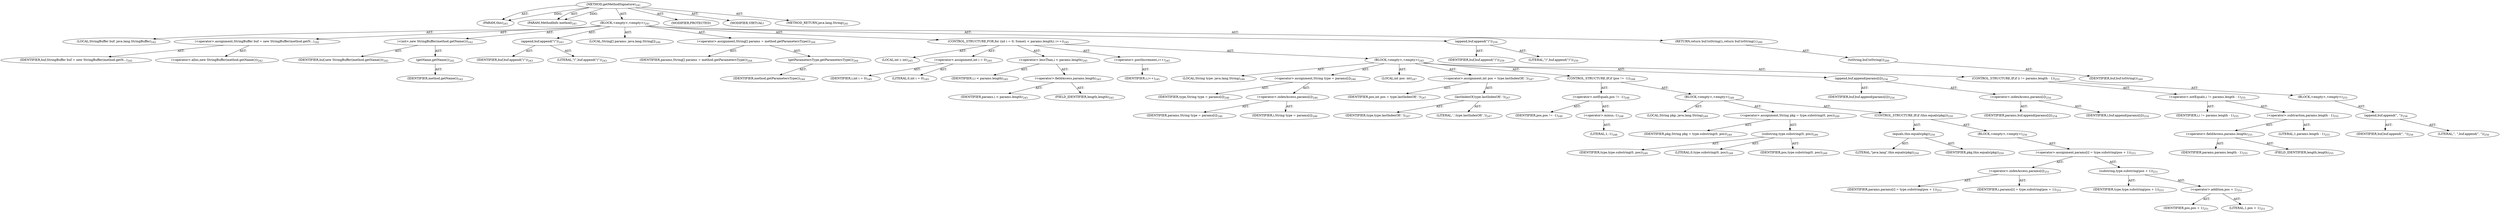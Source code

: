 digraph "getMethodSignature" {  
"111669149702" [label = <(METHOD,getMethodSignature)<SUB>241</SUB>> ]
"115964117009" [label = <(PARAM,this)<SUB>241</SUB>> ]
"115964117010" [label = <(PARAM,MethodInfo method)<SUB>241</SUB>> ]
"25769803797" [label = <(BLOCK,&lt;empty&gt;,&lt;empty&gt;)<SUB>241</SUB>> ]
"94489280541" [label = <(LOCAL,StringBuffer buf: java.lang.StringBuffer)<SUB>242</SUB>> ]
"30064771261" [label = <(&lt;operator&gt;.assignment,StringBuffer buf = new StringBuffer(method.getN...)<SUB>242</SUB>> ]
"68719476907" [label = <(IDENTIFIER,buf,StringBuffer buf = new StringBuffer(method.getN...)<SUB>242</SUB>> ]
"30064771262" [label = <(&lt;operator&gt;.alloc,new StringBuffer(method.getName()))<SUB>242</SUB>> ]
"30064771263" [label = <(&lt;init&gt;,new StringBuffer(method.getName()))<SUB>242</SUB>> ]
"68719476908" [label = <(IDENTIFIER,buf,new StringBuffer(method.getName()))<SUB>242</SUB>> ]
"30064771264" [label = <(getName,getName())<SUB>242</SUB>> ]
"68719476909" [label = <(IDENTIFIER,method,getName())<SUB>242</SUB>> ]
"30064771265" [label = <(append,buf.append(&quot;(&quot;))<SUB>243</SUB>> ]
"68719476910" [label = <(IDENTIFIER,buf,buf.append(&quot;(&quot;))<SUB>243</SUB>> ]
"90194313258" [label = <(LITERAL,&quot;(&quot;,buf.append(&quot;(&quot;))<SUB>243</SUB>> ]
"94489280542" [label = <(LOCAL,String[] params: java.lang.String[])<SUB>244</SUB>> ]
"30064771266" [label = <(&lt;operator&gt;.assignment,String[] params = method.getParametersType())<SUB>244</SUB>> ]
"68719476911" [label = <(IDENTIFIER,params,String[] params = method.getParametersType())<SUB>244</SUB>> ]
"30064771267" [label = <(getParametersType,getParametersType())<SUB>244</SUB>> ]
"68719476912" [label = <(IDENTIFIER,method,getParametersType())<SUB>244</SUB>> ]
"47244640270" [label = <(CONTROL_STRUCTURE,FOR,for (int i = 0; Some(i &lt; params.length); i++))<SUB>245</SUB>> ]
"94489280543" [label = <(LOCAL,int i: int)<SUB>245</SUB>> ]
"30064771268" [label = <(&lt;operator&gt;.assignment,int i = 0)<SUB>245</SUB>> ]
"68719476913" [label = <(IDENTIFIER,i,int i = 0)<SUB>245</SUB>> ]
"90194313259" [label = <(LITERAL,0,int i = 0)<SUB>245</SUB>> ]
"30064771269" [label = <(&lt;operator&gt;.lessThan,i &lt; params.length)<SUB>245</SUB>> ]
"68719476914" [label = <(IDENTIFIER,i,i &lt; params.length)<SUB>245</SUB>> ]
"30064771270" [label = <(&lt;operator&gt;.fieldAccess,params.length)<SUB>245</SUB>> ]
"68719476915" [label = <(IDENTIFIER,params,i &lt; params.length)<SUB>245</SUB>> ]
"55834574875" [label = <(FIELD_IDENTIFIER,length,length)<SUB>245</SUB>> ]
"30064771271" [label = <(&lt;operator&gt;.postIncrement,i++)<SUB>245</SUB>> ]
"68719476916" [label = <(IDENTIFIER,i,i++)<SUB>245</SUB>> ]
"25769803798" [label = <(BLOCK,&lt;empty&gt;,&lt;empty&gt;)<SUB>245</SUB>> ]
"94489280544" [label = <(LOCAL,String type: java.lang.String)<SUB>246</SUB>> ]
"30064771272" [label = <(&lt;operator&gt;.assignment,String type = params[i])<SUB>246</SUB>> ]
"68719476917" [label = <(IDENTIFIER,type,String type = params[i])<SUB>246</SUB>> ]
"30064771273" [label = <(&lt;operator&gt;.indexAccess,params[i])<SUB>246</SUB>> ]
"68719476918" [label = <(IDENTIFIER,params,String type = params[i])<SUB>246</SUB>> ]
"68719476919" [label = <(IDENTIFIER,i,String type = params[i])<SUB>246</SUB>> ]
"94489280545" [label = <(LOCAL,int pos: int)<SUB>247</SUB>> ]
"30064771274" [label = <(&lt;operator&gt;.assignment,int pos = type.lastIndexOf('.'))<SUB>247</SUB>> ]
"68719476920" [label = <(IDENTIFIER,pos,int pos = type.lastIndexOf('.'))<SUB>247</SUB>> ]
"30064771275" [label = <(lastIndexOf,type.lastIndexOf('.'))<SUB>247</SUB>> ]
"68719476921" [label = <(IDENTIFIER,type,type.lastIndexOf('.'))<SUB>247</SUB>> ]
"90194313260" [label = <(LITERAL,'.',type.lastIndexOf('.'))<SUB>247</SUB>> ]
"47244640271" [label = <(CONTROL_STRUCTURE,IF,if (pos != -1))<SUB>248</SUB>> ]
"30064771276" [label = <(&lt;operator&gt;.notEquals,pos != -1)<SUB>248</SUB>> ]
"68719476922" [label = <(IDENTIFIER,pos,pos != -1)<SUB>248</SUB>> ]
"30064771277" [label = <(&lt;operator&gt;.minus,-1)<SUB>248</SUB>> ]
"90194313261" [label = <(LITERAL,1,-1)<SUB>248</SUB>> ]
"25769803799" [label = <(BLOCK,&lt;empty&gt;,&lt;empty&gt;)<SUB>248</SUB>> ]
"94489280546" [label = <(LOCAL,String pkg: java.lang.String)<SUB>249</SUB>> ]
"30064771278" [label = <(&lt;operator&gt;.assignment,String pkg = type.substring(0, pos))<SUB>249</SUB>> ]
"68719476923" [label = <(IDENTIFIER,pkg,String pkg = type.substring(0, pos))<SUB>249</SUB>> ]
"30064771279" [label = <(substring,type.substring(0, pos))<SUB>249</SUB>> ]
"68719476924" [label = <(IDENTIFIER,type,type.substring(0, pos))<SUB>249</SUB>> ]
"90194313262" [label = <(LITERAL,0,type.substring(0, pos))<SUB>249</SUB>> ]
"68719476925" [label = <(IDENTIFIER,pos,type.substring(0, pos))<SUB>249</SUB>> ]
"47244640272" [label = <(CONTROL_STRUCTURE,IF,if (this.equals(pkg)))<SUB>250</SUB>> ]
"30064771280" [label = <(equals,this.equals(pkg))<SUB>250</SUB>> ]
"90194313263" [label = <(LITERAL,&quot;java.lang&quot;,this.equals(pkg))<SUB>250</SUB>> ]
"68719476926" [label = <(IDENTIFIER,pkg,this.equals(pkg))<SUB>250</SUB>> ]
"25769803800" [label = <(BLOCK,&lt;empty&gt;,&lt;empty&gt;)<SUB>250</SUB>> ]
"30064771281" [label = <(&lt;operator&gt;.assignment,params[i] = type.substring(pos + 1))<SUB>251</SUB>> ]
"30064771282" [label = <(&lt;operator&gt;.indexAccess,params[i])<SUB>251</SUB>> ]
"68719476927" [label = <(IDENTIFIER,params,params[i] = type.substring(pos + 1))<SUB>251</SUB>> ]
"68719476928" [label = <(IDENTIFIER,i,params[i] = type.substring(pos + 1))<SUB>251</SUB>> ]
"30064771283" [label = <(substring,type.substring(pos + 1))<SUB>251</SUB>> ]
"68719476929" [label = <(IDENTIFIER,type,type.substring(pos + 1))<SUB>251</SUB>> ]
"30064771284" [label = <(&lt;operator&gt;.addition,pos + 1)<SUB>251</SUB>> ]
"68719476930" [label = <(IDENTIFIER,pos,pos + 1)<SUB>251</SUB>> ]
"90194313264" [label = <(LITERAL,1,pos + 1)<SUB>251</SUB>> ]
"30064771285" [label = <(append,buf.append(params[i]))<SUB>254</SUB>> ]
"68719476931" [label = <(IDENTIFIER,buf,buf.append(params[i]))<SUB>254</SUB>> ]
"30064771286" [label = <(&lt;operator&gt;.indexAccess,params[i])<SUB>254</SUB>> ]
"68719476932" [label = <(IDENTIFIER,params,buf.append(params[i]))<SUB>254</SUB>> ]
"68719476933" [label = <(IDENTIFIER,i,buf.append(params[i]))<SUB>254</SUB>> ]
"47244640273" [label = <(CONTROL_STRUCTURE,IF,if (i != params.length - 1))<SUB>255</SUB>> ]
"30064771287" [label = <(&lt;operator&gt;.notEquals,i != params.length - 1)<SUB>255</SUB>> ]
"68719476934" [label = <(IDENTIFIER,i,i != params.length - 1)<SUB>255</SUB>> ]
"30064771288" [label = <(&lt;operator&gt;.subtraction,params.length - 1)<SUB>255</SUB>> ]
"30064771289" [label = <(&lt;operator&gt;.fieldAccess,params.length)<SUB>255</SUB>> ]
"68719476935" [label = <(IDENTIFIER,params,params.length - 1)<SUB>255</SUB>> ]
"55834574876" [label = <(FIELD_IDENTIFIER,length,length)<SUB>255</SUB>> ]
"90194313265" [label = <(LITERAL,1,params.length - 1)<SUB>255</SUB>> ]
"25769803801" [label = <(BLOCK,&lt;empty&gt;,&lt;empty&gt;)<SUB>255</SUB>> ]
"30064771290" [label = <(append,buf.append(&quot;, &quot;))<SUB>256</SUB>> ]
"68719476936" [label = <(IDENTIFIER,buf,buf.append(&quot;, &quot;))<SUB>256</SUB>> ]
"90194313266" [label = <(LITERAL,&quot;, &quot;,buf.append(&quot;, &quot;))<SUB>256</SUB>> ]
"30064771291" [label = <(append,buf.append(&quot;)&quot;))<SUB>259</SUB>> ]
"68719476937" [label = <(IDENTIFIER,buf,buf.append(&quot;)&quot;))<SUB>259</SUB>> ]
"90194313267" [label = <(LITERAL,&quot;)&quot;,buf.append(&quot;)&quot;))<SUB>259</SUB>> ]
"146028888065" [label = <(RETURN,return buf.toString();,return buf.toString();)<SUB>260</SUB>> ]
"30064771292" [label = <(toString,buf.toString())<SUB>260</SUB>> ]
"68719476938" [label = <(IDENTIFIER,buf,buf.toString())<SUB>260</SUB>> ]
"133143986196" [label = <(MODIFIER,PROTECTED)> ]
"133143986197" [label = <(MODIFIER,VIRTUAL)> ]
"128849018886" [label = <(METHOD_RETURN,java.lang.String)<SUB>241</SUB>> ]
  "111669149702" -> "115964117009"  [ label = "AST: "] 
  "111669149702" -> "115964117010"  [ label = "AST: "] 
  "111669149702" -> "25769803797"  [ label = "AST: "] 
  "111669149702" -> "133143986196"  [ label = "AST: "] 
  "111669149702" -> "133143986197"  [ label = "AST: "] 
  "111669149702" -> "128849018886"  [ label = "AST: "] 
  "25769803797" -> "94489280541"  [ label = "AST: "] 
  "25769803797" -> "30064771261"  [ label = "AST: "] 
  "25769803797" -> "30064771263"  [ label = "AST: "] 
  "25769803797" -> "30064771265"  [ label = "AST: "] 
  "25769803797" -> "94489280542"  [ label = "AST: "] 
  "25769803797" -> "30064771266"  [ label = "AST: "] 
  "25769803797" -> "47244640270"  [ label = "AST: "] 
  "25769803797" -> "30064771291"  [ label = "AST: "] 
  "25769803797" -> "146028888065"  [ label = "AST: "] 
  "30064771261" -> "68719476907"  [ label = "AST: "] 
  "30064771261" -> "30064771262"  [ label = "AST: "] 
  "30064771263" -> "68719476908"  [ label = "AST: "] 
  "30064771263" -> "30064771264"  [ label = "AST: "] 
  "30064771264" -> "68719476909"  [ label = "AST: "] 
  "30064771265" -> "68719476910"  [ label = "AST: "] 
  "30064771265" -> "90194313258"  [ label = "AST: "] 
  "30064771266" -> "68719476911"  [ label = "AST: "] 
  "30064771266" -> "30064771267"  [ label = "AST: "] 
  "30064771267" -> "68719476912"  [ label = "AST: "] 
  "47244640270" -> "94489280543"  [ label = "AST: "] 
  "47244640270" -> "30064771268"  [ label = "AST: "] 
  "47244640270" -> "30064771269"  [ label = "AST: "] 
  "47244640270" -> "30064771271"  [ label = "AST: "] 
  "47244640270" -> "25769803798"  [ label = "AST: "] 
  "30064771268" -> "68719476913"  [ label = "AST: "] 
  "30064771268" -> "90194313259"  [ label = "AST: "] 
  "30064771269" -> "68719476914"  [ label = "AST: "] 
  "30064771269" -> "30064771270"  [ label = "AST: "] 
  "30064771270" -> "68719476915"  [ label = "AST: "] 
  "30064771270" -> "55834574875"  [ label = "AST: "] 
  "30064771271" -> "68719476916"  [ label = "AST: "] 
  "25769803798" -> "94489280544"  [ label = "AST: "] 
  "25769803798" -> "30064771272"  [ label = "AST: "] 
  "25769803798" -> "94489280545"  [ label = "AST: "] 
  "25769803798" -> "30064771274"  [ label = "AST: "] 
  "25769803798" -> "47244640271"  [ label = "AST: "] 
  "25769803798" -> "30064771285"  [ label = "AST: "] 
  "25769803798" -> "47244640273"  [ label = "AST: "] 
  "30064771272" -> "68719476917"  [ label = "AST: "] 
  "30064771272" -> "30064771273"  [ label = "AST: "] 
  "30064771273" -> "68719476918"  [ label = "AST: "] 
  "30064771273" -> "68719476919"  [ label = "AST: "] 
  "30064771274" -> "68719476920"  [ label = "AST: "] 
  "30064771274" -> "30064771275"  [ label = "AST: "] 
  "30064771275" -> "68719476921"  [ label = "AST: "] 
  "30064771275" -> "90194313260"  [ label = "AST: "] 
  "47244640271" -> "30064771276"  [ label = "AST: "] 
  "47244640271" -> "25769803799"  [ label = "AST: "] 
  "30064771276" -> "68719476922"  [ label = "AST: "] 
  "30064771276" -> "30064771277"  [ label = "AST: "] 
  "30064771277" -> "90194313261"  [ label = "AST: "] 
  "25769803799" -> "94489280546"  [ label = "AST: "] 
  "25769803799" -> "30064771278"  [ label = "AST: "] 
  "25769803799" -> "47244640272"  [ label = "AST: "] 
  "30064771278" -> "68719476923"  [ label = "AST: "] 
  "30064771278" -> "30064771279"  [ label = "AST: "] 
  "30064771279" -> "68719476924"  [ label = "AST: "] 
  "30064771279" -> "90194313262"  [ label = "AST: "] 
  "30064771279" -> "68719476925"  [ label = "AST: "] 
  "47244640272" -> "30064771280"  [ label = "AST: "] 
  "47244640272" -> "25769803800"  [ label = "AST: "] 
  "30064771280" -> "90194313263"  [ label = "AST: "] 
  "30064771280" -> "68719476926"  [ label = "AST: "] 
  "25769803800" -> "30064771281"  [ label = "AST: "] 
  "30064771281" -> "30064771282"  [ label = "AST: "] 
  "30064771281" -> "30064771283"  [ label = "AST: "] 
  "30064771282" -> "68719476927"  [ label = "AST: "] 
  "30064771282" -> "68719476928"  [ label = "AST: "] 
  "30064771283" -> "68719476929"  [ label = "AST: "] 
  "30064771283" -> "30064771284"  [ label = "AST: "] 
  "30064771284" -> "68719476930"  [ label = "AST: "] 
  "30064771284" -> "90194313264"  [ label = "AST: "] 
  "30064771285" -> "68719476931"  [ label = "AST: "] 
  "30064771285" -> "30064771286"  [ label = "AST: "] 
  "30064771286" -> "68719476932"  [ label = "AST: "] 
  "30064771286" -> "68719476933"  [ label = "AST: "] 
  "47244640273" -> "30064771287"  [ label = "AST: "] 
  "47244640273" -> "25769803801"  [ label = "AST: "] 
  "30064771287" -> "68719476934"  [ label = "AST: "] 
  "30064771287" -> "30064771288"  [ label = "AST: "] 
  "30064771288" -> "30064771289"  [ label = "AST: "] 
  "30064771288" -> "90194313265"  [ label = "AST: "] 
  "30064771289" -> "68719476935"  [ label = "AST: "] 
  "30064771289" -> "55834574876"  [ label = "AST: "] 
  "25769803801" -> "30064771290"  [ label = "AST: "] 
  "30064771290" -> "68719476936"  [ label = "AST: "] 
  "30064771290" -> "90194313266"  [ label = "AST: "] 
  "30064771291" -> "68719476937"  [ label = "AST: "] 
  "30064771291" -> "90194313267"  [ label = "AST: "] 
  "146028888065" -> "30064771292"  [ label = "AST: "] 
  "30064771292" -> "68719476938"  [ label = "AST: "] 
  "111669149702" -> "115964117009"  [ label = "DDG: "] 
  "111669149702" -> "115964117010"  [ label = "DDG: "] 
}
